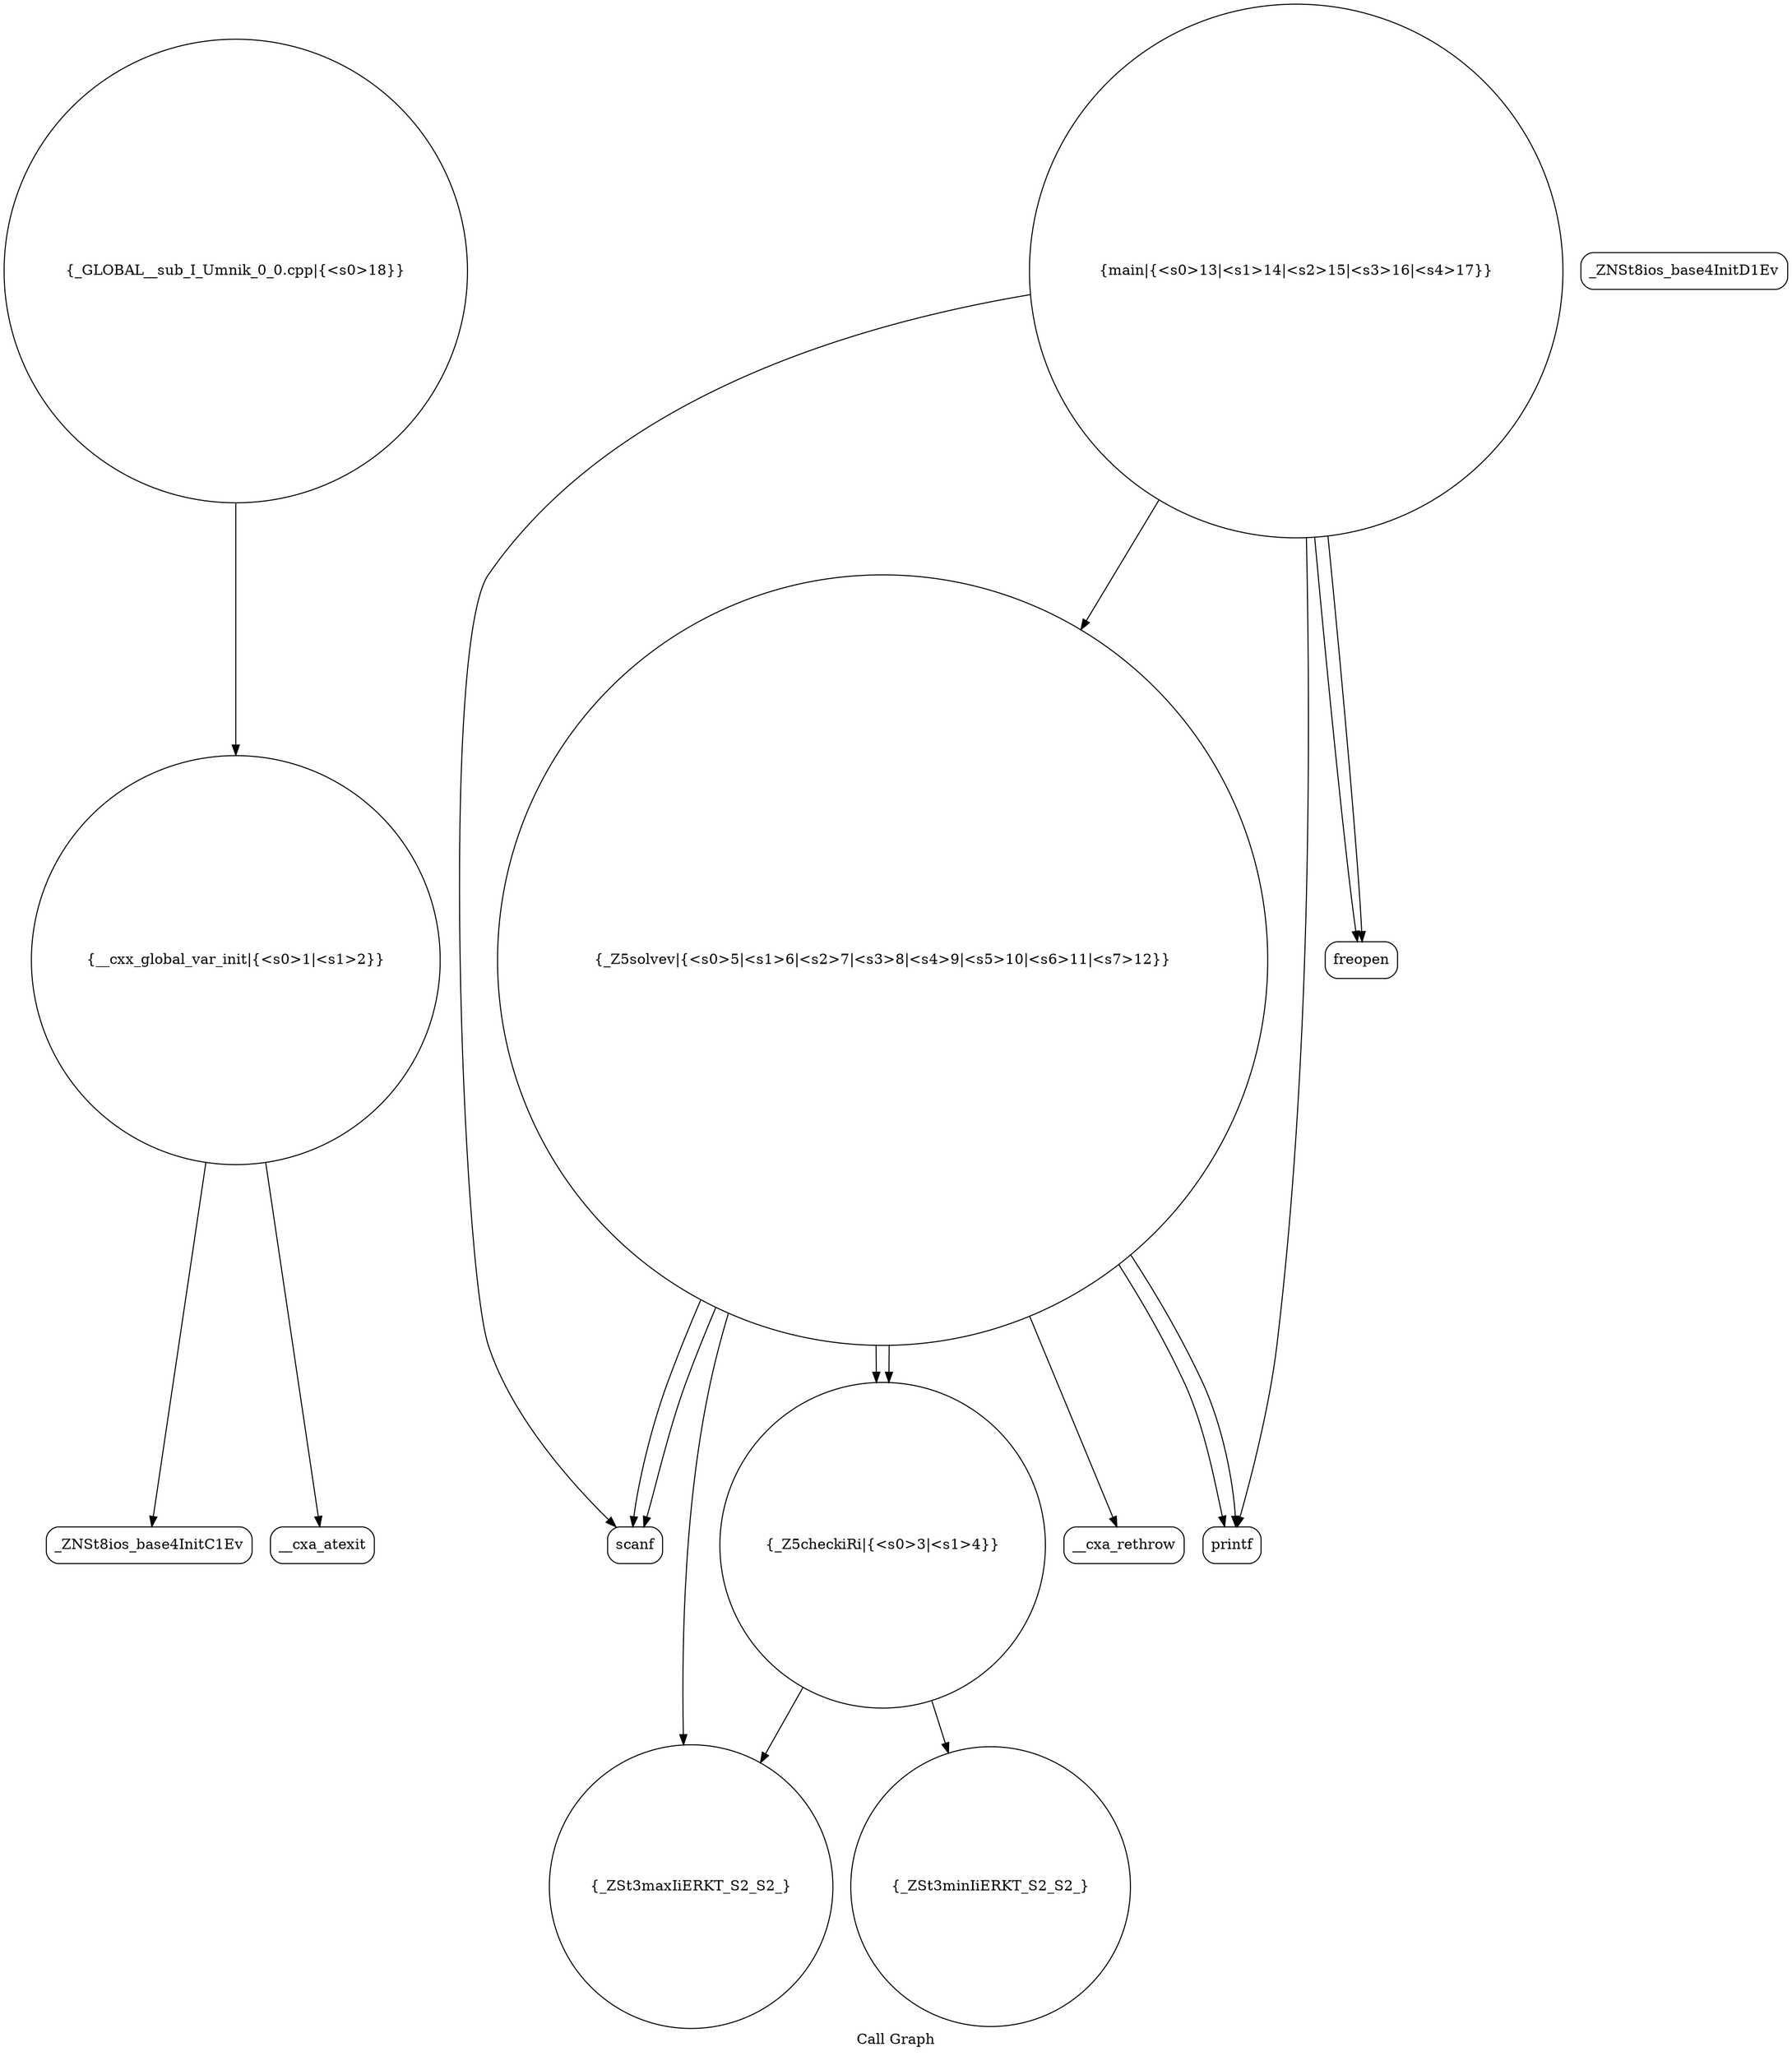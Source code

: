 digraph "Call Graph" {
	label="Call Graph";

	Node0x557690dd23b0 [shape=record,shape=circle,label="{__cxx_global_var_init|{<s0>1|<s1>2}}"];
	Node0x557690dd23b0:s0 -> Node0x557690dd2840[color=black];
	Node0x557690dd23b0:s1 -> Node0x557690dd2940[color=black];
	Node0x557690dd2b40 [shape=record,shape=circle,label="{_Z5solvev|{<s0>5|<s1>6|<s2>7|<s3>8|<s4>9|<s5>10|<s6>11|<s7>12}}"];
	Node0x557690dd2b40:s0 -> Node0x557690dd2bc0[color=black];
	Node0x557690dd2b40:s1 -> Node0x557690dd2bc0[color=black];
	Node0x557690dd2b40:s2 -> Node0x557690dd2ac0[color=black];
	Node0x557690dd2b40:s3 -> Node0x557690dd2c40[color=black];
	Node0x557690dd2b40:s4 -> Node0x557690dd29c0[color=black];
	Node0x557690dd2b40:s5 -> Node0x557690dd29c0[color=black];
	Node0x557690dd2b40:s6 -> Node0x557690dd2cc0[color=black];
	Node0x557690dd2b40:s7 -> Node0x557690dd2c40[color=black];
	Node0x557690dd28c0 [shape=record,shape=Mrecord,label="{_ZNSt8ios_base4InitD1Ev}"];
	Node0x557690dd2c40 [shape=record,shape=Mrecord,label="{printf}"];
	Node0x557690dd29c0 [shape=record,shape=circle,label="{_Z5checkiRi|{<s0>3|<s1>4}}"];
	Node0x557690dd29c0:s0 -> Node0x557690dd2a40[color=black];
	Node0x557690dd29c0:s1 -> Node0x557690dd2ac0[color=black];
	Node0x557690dd2d40 [shape=record,shape=circle,label="{main|{<s0>13|<s1>14|<s2>15|<s3>16|<s4>17}}"];
	Node0x557690dd2d40:s0 -> Node0x557690dd2dc0[color=black];
	Node0x557690dd2d40:s1 -> Node0x557690dd2dc0[color=black];
	Node0x557690dd2d40:s2 -> Node0x557690dd2bc0[color=black];
	Node0x557690dd2d40:s3 -> Node0x557690dd2c40[color=black];
	Node0x557690dd2d40:s4 -> Node0x557690dd2b40[color=black];
	Node0x557690dd2ac0 [shape=record,shape=circle,label="{_ZSt3maxIiERKT_S2_S2_}"];
	Node0x557690dd2e40 [shape=record,shape=circle,label="{_GLOBAL__sub_I_Umnik_0_0.cpp|{<s0>18}}"];
	Node0x557690dd2e40:s0 -> Node0x557690dd23b0[color=black];
	Node0x557690dd2840 [shape=record,shape=Mrecord,label="{_ZNSt8ios_base4InitC1Ev}"];
	Node0x557690dd2bc0 [shape=record,shape=Mrecord,label="{scanf}"];
	Node0x557690dd2940 [shape=record,shape=Mrecord,label="{__cxa_atexit}"];
	Node0x557690dd2cc0 [shape=record,shape=Mrecord,label="{__cxa_rethrow}"];
	Node0x557690dd2a40 [shape=record,shape=circle,label="{_ZSt3minIiERKT_S2_S2_}"];
	Node0x557690dd2dc0 [shape=record,shape=Mrecord,label="{freopen}"];
}
